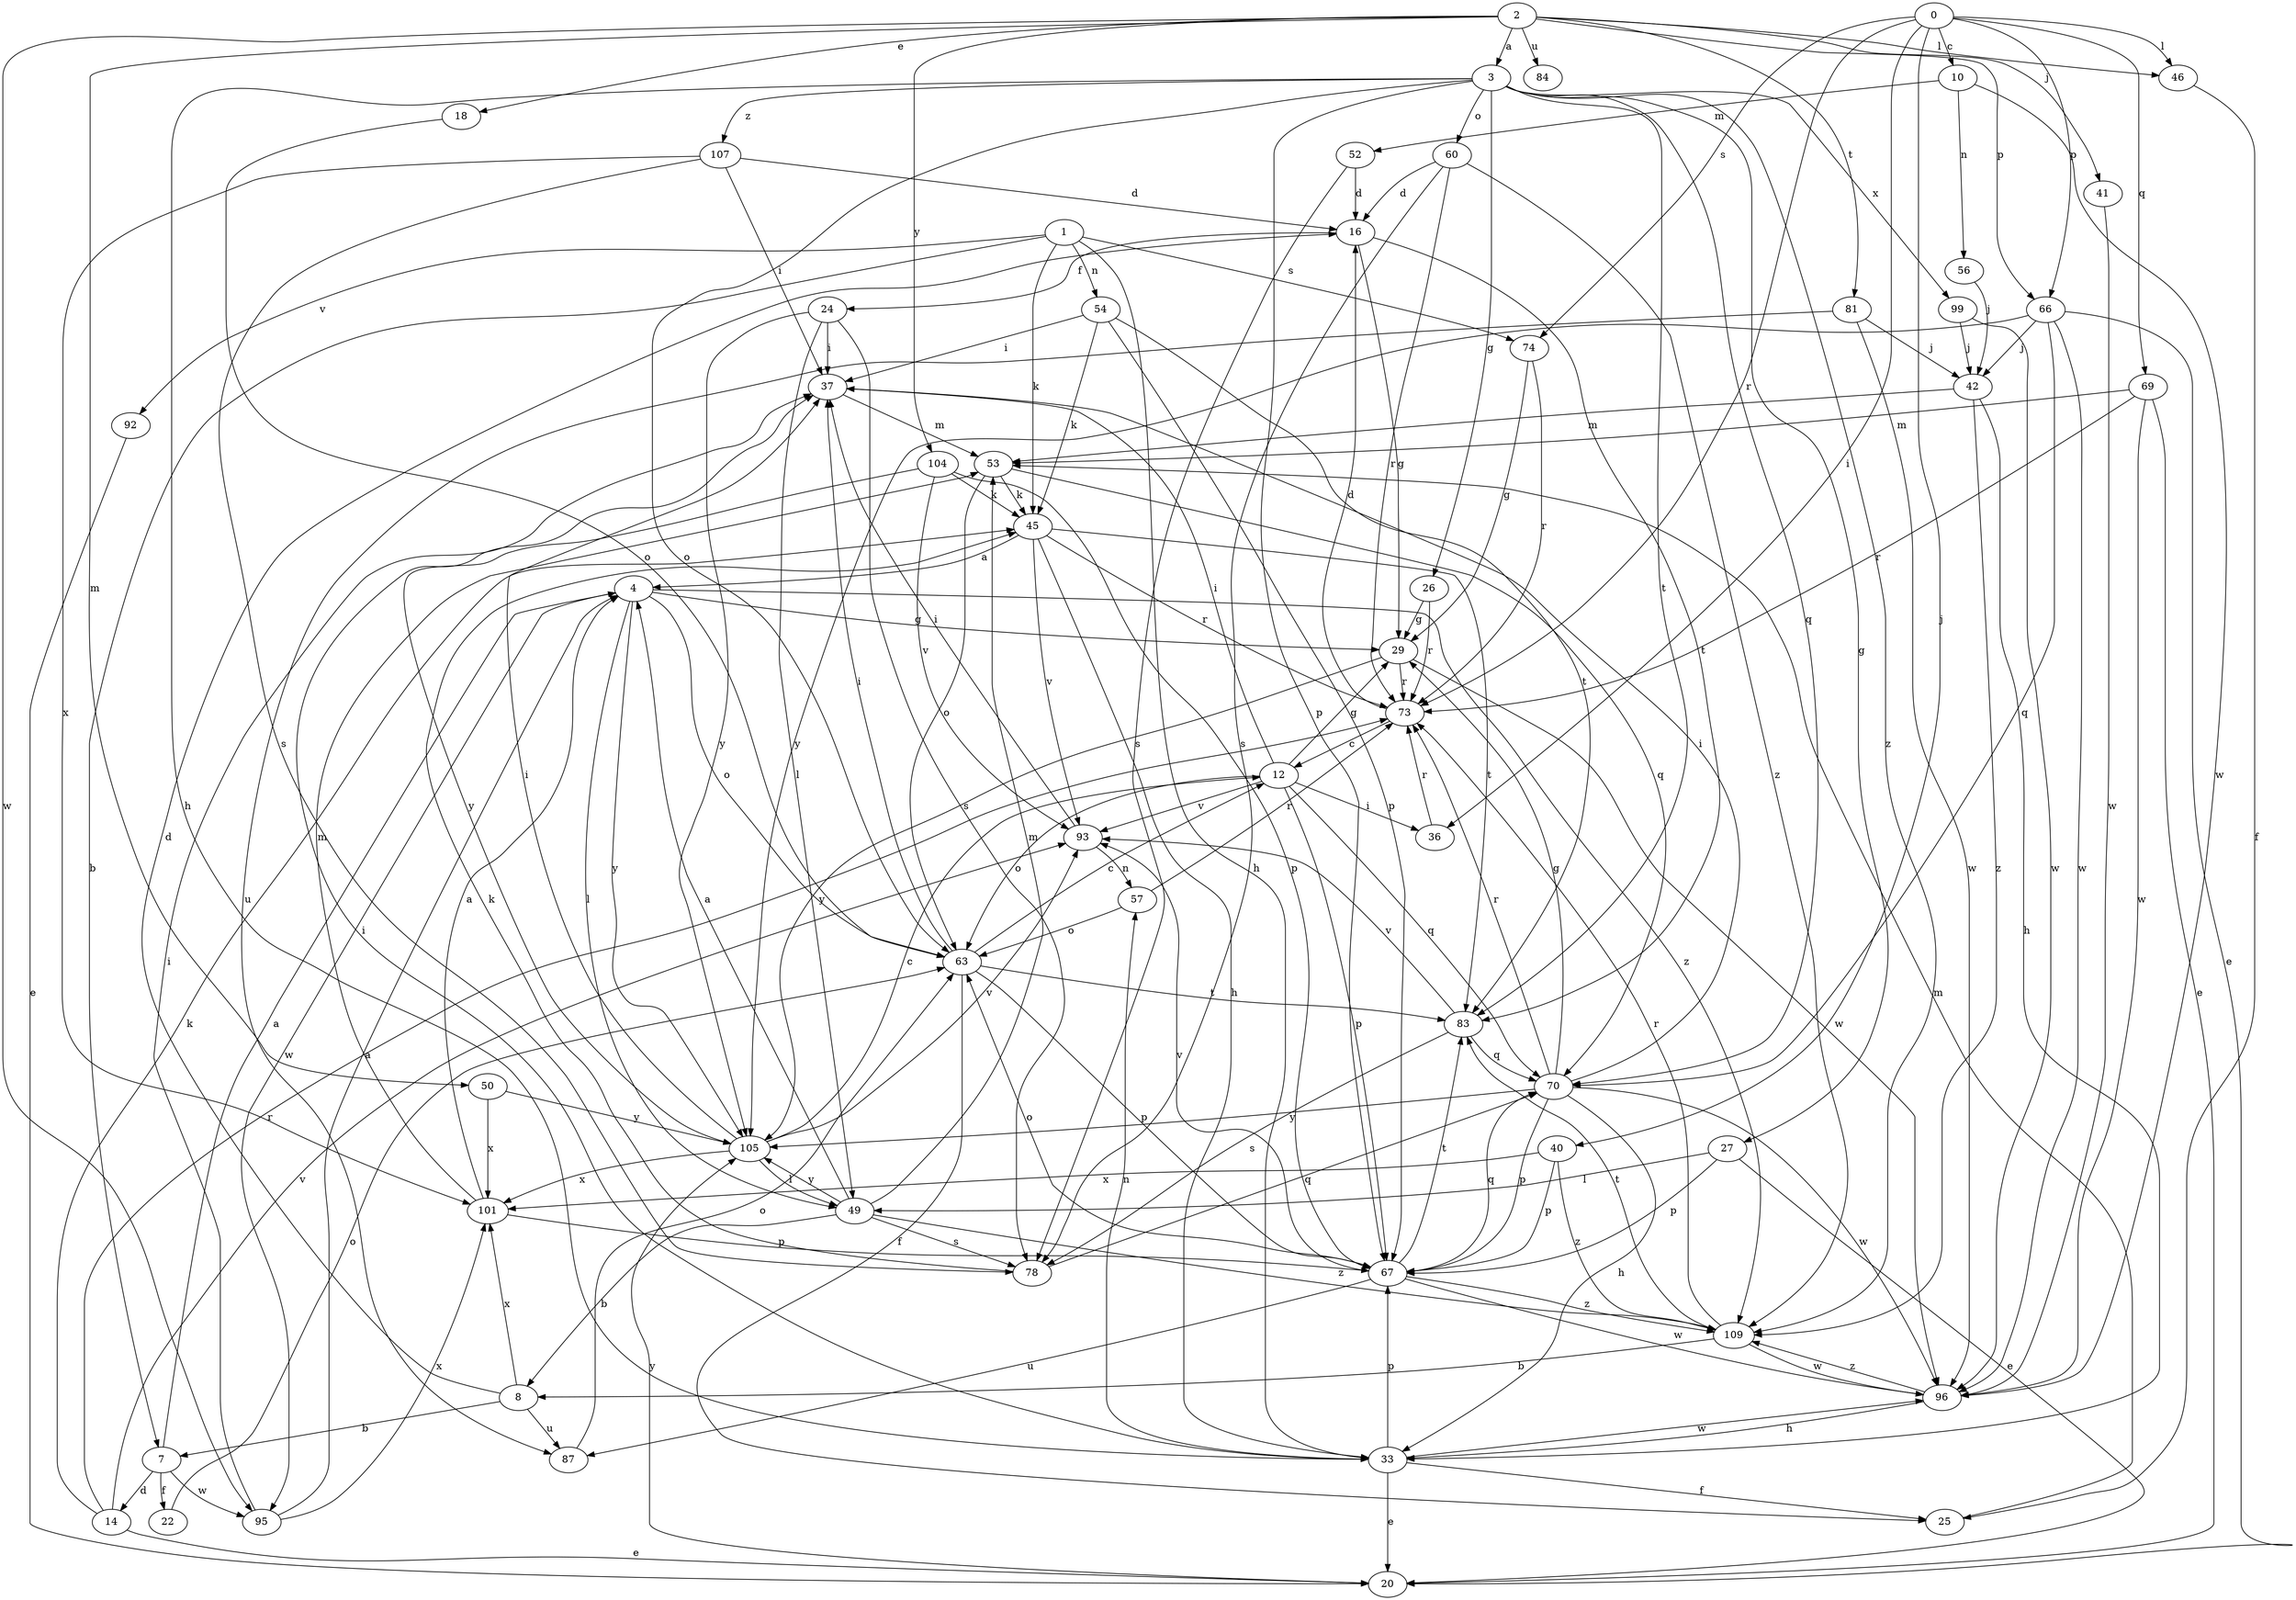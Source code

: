 strict digraph  {
0;
1;
2;
3;
4;
7;
8;
10;
12;
14;
16;
18;
20;
22;
24;
25;
26;
27;
29;
33;
36;
37;
40;
41;
42;
45;
46;
49;
50;
52;
53;
54;
56;
57;
60;
63;
66;
67;
69;
70;
73;
74;
78;
81;
83;
84;
87;
92;
93;
95;
96;
99;
101;
104;
105;
107;
109;
0 -> 10  [label=c];
0 -> 36  [label=i];
0 -> 40  [label=j];
0 -> 46  [label=l];
0 -> 66  [label=p];
0 -> 69  [label=q];
0 -> 73  [label=r];
0 -> 74  [label=s];
1 -> 7  [label=b];
1 -> 33  [label=h];
1 -> 45  [label=k];
1 -> 54  [label=n];
1 -> 74  [label=s];
1 -> 92  [label=v];
2 -> 3  [label=a];
2 -> 18  [label=e];
2 -> 41  [label=j];
2 -> 46  [label=l];
2 -> 50  [label=m];
2 -> 66  [label=p];
2 -> 81  [label=t];
2 -> 84  [label=u];
2 -> 95  [label=w];
2 -> 104  [label=y];
3 -> 26  [label=g];
3 -> 27  [label=g];
3 -> 33  [label=h];
3 -> 60  [label=o];
3 -> 63  [label=o];
3 -> 67  [label=p];
3 -> 70  [label=q];
3 -> 83  [label=t];
3 -> 99  [label=x];
3 -> 107  [label=z];
3 -> 109  [label=z];
4 -> 29  [label=g];
4 -> 49  [label=l];
4 -> 63  [label=o];
4 -> 95  [label=w];
4 -> 105  [label=y];
4 -> 109  [label=z];
7 -> 4  [label=a];
7 -> 14  [label=d];
7 -> 22  [label=f];
7 -> 95  [label=w];
8 -> 7  [label=b];
8 -> 16  [label=d];
8 -> 87  [label=u];
8 -> 101  [label=x];
10 -> 52  [label=m];
10 -> 56  [label=n];
10 -> 96  [label=w];
12 -> 29  [label=g];
12 -> 36  [label=i];
12 -> 37  [label=i];
12 -> 63  [label=o];
12 -> 67  [label=p];
12 -> 70  [label=q];
12 -> 93  [label=v];
14 -> 20  [label=e];
14 -> 45  [label=k];
14 -> 73  [label=r];
14 -> 93  [label=v];
16 -> 24  [label=f];
16 -> 29  [label=g];
16 -> 83  [label=t];
18 -> 63  [label=o];
20 -> 105  [label=y];
22 -> 63  [label=o];
24 -> 37  [label=i];
24 -> 49  [label=l];
24 -> 78  [label=s];
24 -> 105  [label=y];
25 -> 53  [label=m];
26 -> 29  [label=g];
26 -> 73  [label=r];
27 -> 20  [label=e];
27 -> 49  [label=l];
27 -> 67  [label=p];
29 -> 73  [label=r];
29 -> 96  [label=w];
29 -> 105  [label=y];
33 -> 20  [label=e];
33 -> 25  [label=f];
33 -> 37  [label=i];
33 -> 57  [label=n];
33 -> 67  [label=p];
33 -> 96  [label=w];
36 -> 73  [label=r];
37 -> 53  [label=m];
40 -> 67  [label=p];
40 -> 101  [label=x];
40 -> 109  [label=z];
41 -> 96  [label=w];
42 -> 33  [label=h];
42 -> 53  [label=m];
42 -> 109  [label=z];
45 -> 4  [label=a];
45 -> 33  [label=h];
45 -> 73  [label=r];
45 -> 83  [label=t];
45 -> 93  [label=v];
46 -> 25  [label=f];
49 -> 4  [label=a];
49 -> 8  [label=b];
49 -> 53  [label=m];
49 -> 78  [label=s];
49 -> 105  [label=y];
49 -> 109  [label=z];
50 -> 101  [label=x];
50 -> 105  [label=y];
52 -> 16  [label=d];
52 -> 78  [label=s];
53 -> 45  [label=k];
53 -> 63  [label=o];
53 -> 70  [label=q];
54 -> 37  [label=i];
54 -> 45  [label=k];
54 -> 67  [label=p];
54 -> 83  [label=t];
56 -> 42  [label=j];
57 -> 63  [label=o];
57 -> 73  [label=r];
60 -> 16  [label=d];
60 -> 73  [label=r];
60 -> 78  [label=s];
60 -> 109  [label=z];
63 -> 12  [label=c];
63 -> 25  [label=f];
63 -> 37  [label=i];
63 -> 67  [label=p];
63 -> 83  [label=t];
66 -> 20  [label=e];
66 -> 42  [label=j];
66 -> 70  [label=q];
66 -> 96  [label=w];
66 -> 105  [label=y];
67 -> 63  [label=o];
67 -> 70  [label=q];
67 -> 83  [label=t];
67 -> 87  [label=u];
67 -> 93  [label=v];
67 -> 96  [label=w];
67 -> 109  [label=z];
69 -> 20  [label=e];
69 -> 53  [label=m];
69 -> 73  [label=r];
69 -> 96  [label=w];
70 -> 29  [label=g];
70 -> 33  [label=h];
70 -> 37  [label=i];
70 -> 67  [label=p];
70 -> 73  [label=r];
70 -> 96  [label=w];
70 -> 105  [label=y];
73 -> 12  [label=c];
73 -> 16  [label=d];
74 -> 29  [label=g];
74 -> 73  [label=r];
78 -> 45  [label=k];
78 -> 70  [label=q];
81 -> 42  [label=j];
81 -> 87  [label=u];
81 -> 96  [label=w];
83 -> 70  [label=q];
83 -> 78  [label=s];
83 -> 93  [label=v];
87 -> 63  [label=o];
92 -> 20  [label=e];
93 -> 37  [label=i];
93 -> 57  [label=n];
95 -> 4  [label=a];
95 -> 37  [label=i];
95 -> 101  [label=x];
96 -> 33  [label=h];
96 -> 109  [label=z];
99 -> 42  [label=j];
99 -> 96  [label=w];
101 -> 4  [label=a];
101 -> 53  [label=m];
101 -> 67  [label=p];
104 -> 45  [label=k];
104 -> 67  [label=p];
104 -> 93  [label=v];
104 -> 105  [label=y];
105 -> 12  [label=c];
105 -> 37  [label=i];
105 -> 49  [label=l];
105 -> 93  [label=v];
105 -> 101  [label=x];
107 -> 16  [label=d];
107 -> 37  [label=i];
107 -> 78  [label=s];
107 -> 101  [label=x];
109 -> 8  [label=b];
109 -> 73  [label=r];
109 -> 83  [label=t];
109 -> 96  [label=w];
}
